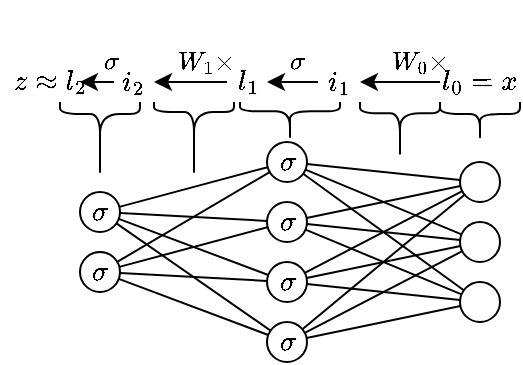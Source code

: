 <mxfile version="10.6.7" type="device"><diagram id="uoQeUuPFBb2AVKBlUqET" name="Page-1"><mxGraphModel dx="296" dy="231" grid="1" gridSize="10" guides="1" tooltips="1" connect="1" arrows="1" fold="1" page="1" pageScale="1" pageWidth="827" pageHeight="1169" math="1" shadow="0"><root><mxCell id="0"/><mxCell id="1" parent="0"/><mxCell id="gcSyU1Vc1Qe4Q_3pIfa_-2" value="`W_0 \times`" style="edgeStyle=orthogonalEdgeStyle;rounded=0;orthogonalLoop=1;jettySize=auto;html=1;exitX=0;exitY=0.5;exitDx=0;exitDy=0;entryX=1;entryY=0.5;entryDx=0;entryDy=0;" parent="1" source="gcSyU1Vc1Qe4Q_3pIfa_-1" target="gcSyU1Vc1Qe4Q_3pIfa_-4" edge="1"><mxGeometry x="-0.502" y="-10" relative="1" as="geometry"><mxPoint x="389.944" y="40.056" as="targetPoint"/><mxPoint as="offset"/></mxGeometry></mxCell><mxCell id="gcSyU1Vc1Qe4Q_3pIfa_-1" value="`l_0=x`&lt;br&gt;" style="text;html=1;strokeColor=none;fillColor=none;align=center;verticalAlign=middle;whiteSpace=wrap;rounded=0;" parent="1" vertex="1"><mxGeometry x="410" y="30" width="40" height="20" as="geometry"/></mxCell><mxCell id="gcSyU1Vc1Qe4Q_3pIfa_-7" value="`\sigma`" style="edgeStyle=orthogonalEdgeStyle;rounded=0;orthogonalLoop=1;jettySize=auto;html=1;entryX=1;entryY=0.5;entryDx=0;entryDy=0;" parent="1" target="gcSyU1Vc1Qe4Q_3pIfa_-6" edge="1"><mxGeometry x="-0.1" y="-10" relative="1" as="geometry"><mxPoint x="349" y="40" as="sourcePoint"/><mxPoint x="329" y="40" as="targetPoint"/><mxPoint as="offset"/></mxGeometry></mxCell><mxCell id="gcSyU1Vc1Qe4Q_3pIfa_-4" value="`i_1`" style="text;html=1;strokeColor=none;fillColor=none;align=center;verticalAlign=middle;whiteSpace=wrap;rounded=0;" parent="1" vertex="1"><mxGeometry x="350" y="30" width="20" height="20" as="geometry"/></mxCell><mxCell id="gcSyU1Vc1Qe4Q_3pIfa_-9" value="`W_1 \times`" style="edgeStyle=orthogonalEdgeStyle;rounded=0;orthogonalLoop=1;jettySize=auto;html=1;" parent="1" source="gcSyU1Vc1Qe4Q_3pIfa_-6" target="gcSyU1Vc1Qe4Q_3pIfa_-8" edge="1"><mxGeometry x="0.08" y="12" relative="1" as="geometry"><mxPoint x="6" y="-22" as="offset"/></mxGeometry></mxCell><mxCell id="gcSyU1Vc1Qe4Q_3pIfa_-6" value="`l_1`" style="text;html=1;strokeColor=none;fillColor=none;align=center;verticalAlign=middle;whiteSpace=wrap;rounded=0;" parent="1" vertex="1"><mxGeometry x="303.5" y="30" width="20" height="20" as="geometry"/></mxCell><mxCell id="gcSyU1Vc1Qe4Q_3pIfa_-8" value="`i_2`" style="text;html=1;strokeColor=none;fillColor=none;align=center;verticalAlign=middle;whiteSpace=wrap;rounded=0;" parent="1" vertex="1"><mxGeometry x="247" y="30" width="20" height="20" as="geometry"/></mxCell><mxCell id="gcSyU1Vc1Qe4Q_3pIfa_-10" value="`\sigma`" style="edgeStyle=orthogonalEdgeStyle;rounded=0;orthogonalLoop=1;jettySize=auto;html=1;exitX=0;exitY=0.5;exitDx=0;exitDy=0;entryX=1;entryY=0.5;entryDx=0;entryDy=0;" parent="1" source="gcSyU1Vc1Qe4Q_3pIfa_-8" target="gcSyU1Vc1Qe4Q_3pIfa_-11" edge="1"><mxGeometry x="-0.69" y="-10" relative="1" as="geometry"><mxPoint x="233.5" y="50" as="sourcePoint"/><mxPoint x="223.5" y="40" as="targetPoint"/><mxPoint as="offset"/></mxGeometry></mxCell><mxCell id="gcSyU1Vc1Qe4Q_3pIfa_-11" value="`z\approx l_2`" style="text;html=1;strokeColor=none;fillColor=none;align=center;verticalAlign=middle;whiteSpace=wrap;rounded=0;" parent="1" vertex="1"><mxGeometry x="200" y="30" width="30" height="20" as="geometry"/></mxCell><mxCell id="gcSyU1Vc1Qe4Q_3pIfa_-19" value="`\sigma`" style="ellipse;whiteSpace=wrap;html=1;aspect=fixed;" parent="1" vertex="1"><mxGeometry x="323.5" y="70" width="20" height="20" as="geometry"/></mxCell><mxCell id="gcSyU1Vc1Qe4Q_3pIfa_-20" value="`\sigma`" style="ellipse;whiteSpace=wrap;html=1;aspect=fixed;" parent="1" vertex="1"><mxGeometry x="323.5" y="100" width="20" height="20" as="geometry"/></mxCell><mxCell id="gcSyU1Vc1Qe4Q_3pIfa_-23" value="`\sigma`" style="ellipse;whiteSpace=wrap;html=1;aspect=fixed;" parent="1" vertex="1"><mxGeometry x="323.5" y="130" width="20" height="20" as="geometry"/></mxCell><mxCell id="gcSyU1Vc1Qe4Q_3pIfa_-24" value="`\sigma`" style="ellipse;whiteSpace=wrap;html=1;aspect=fixed;" parent="1" vertex="1"><mxGeometry x="323.5" y="160" width="20" height="20" as="geometry"/></mxCell><mxCell id="gcSyU1Vc1Qe4Q_3pIfa_-25" value="" style="shape=curlyBracket;whiteSpace=wrap;html=1;rounded=1;size=0.767;direction=north;" parent="1" vertex="1"><mxGeometry x="310" y="50" width="50" height="20" as="geometry"/></mxCell><mxCell id="gcSyU1Vc1Qe4Q_3pIfa_-26" value="" style="ellipse;whiteSpace=wrap;html=1;aspect=fixed;" parent="1" vertex="1"><mxGeometry x="420" y="80" width="20" height="20" as="geometry"/></mxCell><mxCell id="gcSyU1Vc1Qe4Q_3pIfa_-27" value="" style="ellipse;whiteSpace=wrap;html=1;aspect=fixed;" parent="1" vertex="1"><mxGeometry x="420" y="110" width="20" height="20" as="geometry"/></mxCell><mxCell id="gcSyU1Vc1Qe4Q_3pIfa_-28" value="" style="ellipse;whiteSpace=wrap;html=1;aspect=fixed;" parent="1" vertex="1"><mxGeometry x="420" y="140" width="20" height="20" as="geometry"/></mxCell><mxCell id="gcSyU1Vc1Qe4Q_3pIfa_-29" value="" style="endArrow=none;html=1;" parent="1" source="gcSyU1Vc1Qe4Q_3pIfa_-19" target="gcSyU1Vc1Qe4Q_3pIfa_-26" edge="1"><mxGeometry width="50" height="50" relative="1" as="geometry"><mxPoint x="160" y="170" as="sourcePoint"/><mxPoint x="210" y="120" as="targetPoint"/></mxGeometry></mxCell><mxCell id="gcSyU1Vc1Qe4Q_3pIfa_-32" value="" style="endArrow=none;html=1;" parent="1" source="gcSyU1Vc1Qe4Q_3pIfa_-20" target="gcSyU1Vc1Qe4Q_3pIfa_-26" edge="1"><mxGeometry width="50" height="50" relative="1" as="geometry"><mxPoint x="353.434" y="91.151" as="sourcePoint"/><mxPoint x="430" y="100" as="targetPoint"/></mxGeometry></mxCell><mxCell id="gcSyU1Vc1Qe4Q_3pIfa_-33" value="" style="endArrow=none;html=1;" parent="1" source="gcSyU1Vc1Qe4Q_3pIfa_-23" target="gcSyU1Vc1Qe4Q_3pIfa_-26" edge="1"><mxGeometry width="50" height="50" relative="1" as="geometry"><mxPoint x="363.434" y="101.151" as="sourcePoint"/><mxPoint x="440" y="110" as="targetPoint"/></mxGeometry></mxCell><mxCell id="gcSyU1Vc1Qe4Q_3pIfa_-34" value="" style="endArrow=none;html=1;" parent="1" source="gcSyU1Vc1Qe4Q_3pIfa_-24" target="gcSyU1Vc1Qe4Q_3pIfa_-26" edge="1"><mxGeometry width="50" height="50" relative="1" as="geometry"><mxPoint x="373.434" y="111.151" as="sourcePoint"/><mxPoint x="450" y="120" as="targetPoint"/></mxGeometry></mxCell><mxCell id="gcSyU1Vc1Qe4Q_3pIfa_-35" value="" style="endArrow=none;html=1;" parent="1" source="gcSyU1Vc1Qe4Q_3pIfa_-19" target="gcSyU1Vc1Qe4Q_3pIfa_-27" edge="1"><mxGeometry width="50" height="50" relative="1" as="geometry"><mxPoint x="344" y="90" as="sourcePoint"/><mxPoint x="420" y="120" as="targetPoint"/></mxGeometry></mxCell><mxCell id="gcSyU1Vc1Qe4Q_3pIfa_-36" value="" style="endArrow=none;html=1;" parent="1" source="gcSyU1Vc1Qe4Q_3pIfa_-20" target="gcSyU1Vc1Qe4Q_3pIfa_-27" edge="1"><mxGeometry width="50" height="50" relative="1" as="geometry"><mxPoint x="340" y="110" as="sourcePoint"/><mxPoint x="420" y="120" as="targetPoint"/></mxGeometry></mxCell><mxCell id="gcSyU1Vc1Qe4Q_3pIfa_-37" value="" style="endArrow=none;html=1;" parent="1" source="gcSyU1Vc1Qe4Q_3pIfa_-23" target="gcSyU1Vc1Qe4Q_3pIfa_-27" edge="1"><mxGeometry width="50" height="50" relative="1" as="geometry"><mxPoint x="340" y="140" as="sourcePoint"/><mxPoint x="420" y="120" as="targetPoint"/></mxGeometry></mxCell><mxCell id="gcSyU1Vc1Qe4Q_3pIfa_-38" value="" style="endArrow=none;html=1;" parent="1" source="gcSyU1Vc1Qe4Q_3pIfa_-24" target="gcSyU1Vc1Qe4Q_3pIfa_-27" edge="1"><mxGeometry width="50" height="50" relative="1" as="geometry"><mxPoint x="350.667" y="194.5" as="sourcePoint"/><mxPoint x="420" y="120" as="targetPoint"/></mxGeometry></mxCell><mxCell id="gcSyU1Vc1Qe4Q_3pIfa_-39" value="" style="endArrow=none;html=1;" parent="1" source="gcSyU1Vc1Qe4Q_3pIfa_-24" target="gcSyU1Vc1Qe4Q_3pIfa_-28" edge="1"><mxGeometry width="50" height="50" relative="1" as="geometry"><mxPoint x="210" y="200" as="sourcePoint"/><mxPoint x="260" y="150" as="targetPoint"/></mxGeometry></mxCell><mxCell id="gcSyU1Vc1Qe4Q_3pIfa_-40" value="" style="endArrow=none;html=1;" parent="1" source="gcSyU1Vc1Qe4Q_3pIfa_-23" target="gcSyU1Vc1Qe4Q_3pIfa_-28" edge="1"><mxGeometry width="50" height="50" relative="1" as="geometry"><mxPoint x="353.298" y="178.003" as="sourcePoint"/><mxPoint x="430.209" y="162.033" as="targetPoint"/></mxGeometry></mxCell><mxCell id="gcSyU1Vc1Qe4Q_3pIfa_-41" value="" style="endArrow=none;html=1;" parent="1" source="gcSyU1Vc1Qe4Q_3pIfa_-20" target="gcSyU1Vc1Qe4Q_3pIfa_-28" edge="1"><mxGeometry width="50" height="50" relative="1" as="geometry"><mxPoint x="363.298" y="188.003" as="sourcePoint"/><mxPoint x="440.209" y="172.033" as="targetPoint"/></mxGeometry></mxCell><mxCell id="gcSyU1Vc1Qe4Q_3pIfa_-42" value="" style="endArrow=none;html=1;" parent="1" source="gcSyU1Vc1Qe4Q_3pIfa_-19" target="gcSyU1Vc1Qe4Q_3pIfa_-28" edge="1"><mxGeometry width="50" height="50" relative="1" as="geometry"><mxPoint x="373.298" y="198.003" as="sourcePoint"/><mxPoint x="450.209" y="182.033" as="targetPoint"/></mxGeometry></mxCell><mxCell id="gcSyU1Vc1Qe4Q_3pIfa_-43" value="" style="shape=curlyBracket;whiteSpace=wrap;html=1;rounded=1;size=0.7;direction=north;" parent="1" vertex="1"><mxGeometry x="410" y="50" width="40" height="20" as="geometry"/></mxCell><mxCell id="gcSyU1Vc1Qe4Q_3pIfa_-45" value="" style="shape=curlyBracket;whiteSpace=wrap;html=1;rounded=1;size=0.811;direction=north;" parent="1" vertex="1"><mxGeometry x="370" y="50" width="40" height="30" as="geometry"/></mxCell><mxCell id="gcSyU1Vc1Qe4Q_3pIfa_-46" value="`\sigma`" style="ellipse;whiteSpace=wrap;html=1;aspect=fixed;" parent="1" vertex="1"><mxGeometry x="230" y="95" width="20" height="20" as="geometry"/></mxCell><mxCell id="gcSyU1Vc1Qe4Q_3pIfa_-47" value="`\sigma`" style="ellipse;whiteSpace=wrap;html=1;aspect=fixed;" parent="1" vertex="1"><mxGeometry x="230" y="125" width="20" height="20" as="geometry"/></mxCell><mxCell id="gcSyU1Vc1Qe4Q_3pIfa_-48" value="" style="endArrow=none;html=1;" parent="1" source="gcSyU1Vc1Qe4Q_3pIfa_-46" target="gcSyU1Vc1Qe4Q_3pIfa_-19" edge="1"><mxGeometry width="50" height="50" relative="1" as="geometry"><mxPoint x="353.45" y="90.999" as="sourcePoint"/><mxPoint x="430.053" y="98.967" as="targetPoint"/></mxGeometry></mxCell><mxCell id="gcSyU1Vc1Qe4Q_3pIfa_-49" value="" style="endArrow=none;html=1;" parent="1" source="gcSyU1Vc1Qe4Q_3pIfa_-19" target="gcSyU1Vc1Qe4Q_3pIfa_-47" edge="1"><mxGeometry width="50" height="50" relative="1" as="geometry"><mxPoint x="363.45" y="100.999" as="sourcePoint"/><mxPoint x="440.053" y="108.967" as="targetPoint"/></mxGeometry></mxCell><mxCell id="gcSyU1Vc1Qe4Q_3pIfa_-50" value="" style="endArrow=none;html=1;" parent="1" source="gcSyU1Vc1Qe4Q_3pIfa_-46" target="gcSyU1Vc1Qe4Q_3pIfa_-20" edge="1"><mxGeometry width="50" height="50" relative="1" as="geometry"><mxPoint x="373.45" y="110.999" as="sourcePoint"/><mxPoint x="450.053" y="118.967" as="targetPoint"/></mxGeometry></mxCell><mxCell id="gcSyU1Vc1Qe4Q_3pIfa_-51" value="" style="endArrow=none;html=1;" parent="1" source="gcSyU1Vc1Qe4Q_3pIfa_-47" target="gcSyU1Vc1Qe4Q_3pIfa_-20" edge="1"><mxGeometry width="50" height="50" relative="1" as="geometry"><mxPoint x="383.45" y="120.999" as="sourcePoint"/><mxPoint x="460.053" y="128.967" as="targetPoint"/></mxGeometry></mxCell><mxCell id="gcSyU1Vc1Qe4Q_3pIfa_-52" value="" style="endArrow=none;html=1;" parent="1" source="gcSyU1Vc1Qe4Q_3pIfa_-47" target="gcSyU1Vc1Qe4Q_3pIfa_-23" edge="1"><mxGeometry width="50" height="50" relative="1" as="geometry"><mxPoint x="393.45" y="130.999" as="sourcePoint"/><mxPoint x="470.053" y="138.967" as="targetPoint"/></mxGeometry></mxCell><mxCell id="gcSyU1Vc1Qe4Q_3pIfa_-53" value="" style="endArrow=none;html=1;" parent="1" source="gcSyU1Vc1Qe4Q_3pIfa_-46" target="gcSyU1Vc1Qe4Q_3pIfa_-23" edge="1"><mxGeometry width="50" height="50" relative="1" as="geometry"><mxPoint x="403.45" y="140.999" as="sourcePoint"/><mxPoint x="480.053" y="148.967" as="targetPoint"/></mxGeometry></mxCell><mxCell id="gcSyU1Vc1Qe4Q_3pIfa_-54" value="" style="endArrow=none;html=1;" parent="1" source="gcSyU1Vc1Qe4Q_3pIfa_-46" target="gcSyU1Vc1Qe4Q_3pIfa_-24" edge="1"><mxGeometry width="50" height="50" relative="1" as="geometry"><mxPoint x="413.45" y="150.999" as="sourcePoint"/><mxPoint x="490.053" y="158.967" as="targetPoint"/></mxGeometry></mxCell><mxCell id="gcSyU1Vc1Qe4Q_3pIfa_-55" value="" style="endArrow=none;html=1;" parent="1" source="gcSyU1Vc1Qe4Q_3pIfa_-47" target="gcSyU1Vc1Qe4Q_3pIfa_-24" edge="1"><mxGeometry width="50" height="50" relative="1" as="geometry"><mxPoint x="423.45" y="160.999" as="sourcePoint"/><mxPoint x="500.053" y="168.967" as="targetPoint"/></mxGeometry></mxCell><mxCell id="gcSyU1Vc1Qe4Q_3pIfa_-56" value="" style="shape=curlyBracket;whiteSpace=wrap;html=1;rounded=1;size=0.85;direction=north;" parent="1" vertex="1"><mxGeometry x="220" y="50" width="40" height="40" as="geometry"/></mxCell><mxCell id="gcSyU1Vc1Qe4Q_3pIfa_-57" value="" style="shape=curlyBracket;whiteSpace=wrap;html=1;rounded=1;size=0.875;direction=north;" parent="1" vertex="1"><mxGeometry x="267" y="50" width="40" height="40" as="geometry"/></mxCell></root></mxGraphModel></diagram><diagram id="v0b3fPaYTlM9OpTL8P5M" name="Page-2"><mxGraphModel dx="465" dy="280" grid="0" gridSize="10" guides="1" tooltips="1" connect="1" arrows="1" fold="1" page="1" pageScale="1" pageWidth="827" pageHeight="1169" math="1" shadow="0"><root><mxCell id="V7PLTpo0cL8K3MOxP0Xx-0"/><mxCell id="V7PLTpo0cL8K3MOxP0Xx-1" parent="V7PLTpo0cL8K3MOxP0Xx-0"/><mxCell id="uTIuKUkJY9EaMpwa7-d8-0" value="`W_0 \times`" style="edgeStyle=orthogonalEdgeStyle;rounded=0;orthogonalLoop=1;jettySize=auto;html=1;exitX=0;exitY=0.5;exitDx=0;exitDy=0;entryX=1;entryY=0.5;entryDx=0;entryDy=0;" edge="1" parent="V7PLTpo0cL8K3MOxP0Xx-1" source="uTIuKUkJY9EaMpwa7-d8-1" target="uTIuKUkJY9EaMpwa7-d8-3"><mxGeometry x="-0.009" y="10" relative="1" as="geometry"><mxPoint x="229.944" y="40.056" as="targetPoint"/><mxPoint as="offset"/></mxGeometry></mxCell><mxCell id="uTIuKUkJY9EaMpwa7-d8-1" value="`l_0=x`&lt;br&gt;" style="text;html=1;strokeColor=none;fillColor=none;align=center;verticalAlign=middle;whiteSpace=wrap;rounded=0;" vertex="1" parent="V7PLTpo0cL8K3MOxP0Xx-1"><mxGeometry x="250" y="30" width="40" height="20" as="geometry"/></mxCell><mxCell id="uTIuKUkJY9EaMpwa7-d8-2" value="`\sigma`" style="edgeStyle=orthogonalEdgeStyle;rounded=0;orthogonalLoop=1;jettySize=auto;html=1;entryX=1;entryY=0.5;entryDx=0;entryDy=0;" edge="1" parent="V7PLTpo0cL8K3MOxP0Xx-1" target="uTIuKUkJY9EaMpwa7-d8-5"><mxGeometry x="-0.291" y="10" relative="1" as="geometry"><mxPoint x="189" y="40" as="sourcePoint"/><mxPoint x="169" y="40" as="targetPoint"/><mxPoint as="offset"/></mxGeometry></mxCell><mxCell id="uTIuKUkJY9EaMpwa7-d8-3" value="`i_1`" style="text;html=1;strokeColor=none;fillColor=none;align=center;verticalAlign=middle;whiteSpace=wrap;rounded=0;" vertex="1" parent="V7PLTpo0cL8K3MOxP0Xx-1"><mxGeometry x="190" y="30" width="20" height="20" as="geometry"/></mxCell><mxCell id="uTIuKUkJY9EaMpwa7-d8-4" value="`W_1 \times`" style="edgeStyle=orthogonalEdgeStyle;rounded=0;orthogonalLoop=1;jettySize=auto;html=1;" edge="1" parent="V7PLTpo0cL8K3MOxP0Xx-1" source="uTIuKUkJY9EaMpwa7-d8-5" target="uTIuKUkJY9EaMpwa7-d8-6"><mxGeometry x="0.076" y="-10" relative="1" as="geometry"><mxPoint x="3" y="20" as="offset"/></mxGeometry></mxCell><mxCell id="uTIuKUkJY9EaMpwa7-d8-5" value="`l_1`" style="text;html=1;strokeColor=none;fillColor=none;align=center;verticalAlign=middle;whiteSpace=wrap;rounded=0;" vertex="1" parent="V7PLTpo0cL8K3MOxP0Xx-1"><mxGeometry x="143.5" y="30" width="20" height="20" as="geometry"/></mxCell><mxCell id="uTIuKUkJY9EaMpwa7-d8-6" value="`i_2`" style="text;html=1;strokeColor=none;fillColor=none;align=center;verticalAlign=middle;whiteSpace=wrap;rounded=0;" vertex="1" parent="V7PLTpo0cL8K3MOxP0Xx-1"><mxGeometry x="87" y="30" width="20" height="20" as="geometry"/></mxCell><mxCell id="uTIuKUkJY9EaMpwa7-d8-7" value="`\sigma`" style="edgeStyle=orthogonalEdgeStyle;rounded=0;orthogonalLoop=1;jettySize=auto;html=1;exitX=0;exitY=0.5;exitDx=0;exitDy=0;entryX=1;entryY=0.5;entryDx=0;entryDy=0;" edge="1" parent="V7PLTpo0cL8K3MOxP0Xx-1" source="uTIuKUkJY9EaMpwa7-d8-6" target="uTIuKUkJY9EaMpwa7-d8-8"><mxGeometry x="-0.189" y="10" relative="1" as="geometry"><mxPoint x="73.5" y="50" as="sourcePoint"/><mxPoint x="63.5" y="40" as="targetPoint"/><mxPoint as="offset"/></mxGeometry></mxCell><mxCell id="uTIuKUkJY9EaMpwa7-d8-10" value="" style="edgeStyle=orthogonalEdgeStyle;rounded=0;orthogonalLoop=1;jettySize=auto;html=1;strokeColor=#007FFF;" edge="1" parent="V7PLTpo0cL8K3MOxP0Xx-1" source="uTIuKUkJY9EaMpwa7-d8-8" target="uTIuKUkJY9EaMpwa7-d8-9"><mxGeometry relative="1" as="geometry"/></mxCell><mxCell id="uTIuKUkJY9EaMpwa7-d8-8" value="`z\approx l_2`" style="text;html=1;strokeColor=none;fillColor=none;align=center;verticalAlign=middle;whiteSpace=wrap;rounded=0;" vertex="1" parent="V7PLTpo0cL8K3MOxP0Xx-1"><mxGeometry x="40" y="30" width="30" height="20" as="geometry"/></mxCell><mxCell id="uTIuKUkJY9EaMpwa7-d8-12" value="" style="edgeStyle=orthogonalEdgeStyle;rounded=0;orthogonalLoop=1;jettySize=auto;html=1;strokeColor=#007FFF;" edge="1" parent="V7PLTpo0cL8K3MOxP0Xx-1" source="uTIuKUkJY9EaMpwa7-d8-9" target="uTIuKUkJY9EaMpwa7-d8-11"><mxGeometry relative="1" as="geometry"/></mxCell><mxCell id="uTIuKUkJY9EaMpwa7-d8-9" value="`\epsilon_{l_2}`" style="text;html=1;strokeColor=none;fillColor=none;align=center;verticalAlign=middle;whiteSpace=wrap;rounded=0;" vertex="1" parent="V7PLTpo0cL8K3MOxP0Xx-1"><mxGeometry x="40" y="100" width="30" height="20" as="geometry"/></mxCell><mxCell id="uTIuKUkJY9EaMpwa7-d8-17" value="" style="edgeStyle=orthogonalEdgeStyle;rounded=0;orthogonalLoop=1;jettySize=auto;html=1;strokeColor=#007FFF;" edge="1" parent="V7PLTpo0cL8K3MOxP0Xx-1" source="uTIuKUkJY9EaMpwa7-d8-11" target="uTIuKUkJY9EaMpwa7-d8-16"><mxGeometry relative="1" as="geometry"/></mxCell><mxCell id="uTIuKUkJY9EaMpwa7-d8-11" value="`\Delta_{i_2}`" style="text;html=1;strokeColor=none;fillColor=none;align=center;verticalAlign=middle;whiteSpace=wrap;rounded=0;" vertex="1" parent="V7PLTpo0cL8K3MOxP0Xx-1"><mxGeometry x="92" y="100" width="30" height="20" as="geometry"/></mxCell><mxCell id="uTIuKUkJY9EaMpwa7-d8-16" value="`\epsilon_{l_1}`" style="text;html=1;strokeColor=none;fillColor=none;align=center;verticalAlign=middle;whiteSpace=wrap;rounded=0;" vertex="1" parent="V7PLTpo0cL8K3MOxP0Xx-1"><mxGeometry x="138.5" y="100" width="30" height="20" as="geometry"/></mxCell><mxCell id="uTIuKUkJY9EaMpwa7-d8-15" value="" style="endArrow=classic;html=1;fillColor=#f8cecc;strokeColor=#FF0000;" edge="1" parent="V7PLTpo0cL8K3MOxP0Xx-1" target="uTIuKUkJY9EaMpwa7-d8-16"><mxGeometry width="50" height="50" relative="1" as="geometry"><mxPoint x="130" y="60" as="sourcePoint"/><mxPoint x="140" y="70" as="targetPoint"/></mxGeometry></mxCell><mxCell id="uTIuKUkJY9EaMpwa7-d8-19" value="`\Delta_{i_1}`" style="text;html=1;strokeColor=none;fillColor=none;align=center;verticalAlign=middle;whiteSpace=wrap;rounded=0;" vertex="1" parent="V7PLTpo0cL8K3MOxP0Xx-1"><mxGeometry x="185" y="100" width="30" height="20" as="geometry"/></mxCell><mxCell id="uTIuKUkJY9EaMpwa7-d8-22" value="" style="edgeStyle=orthogonalEdgeStyle;rounded=0;orthogonalLoop=1;jettySize=auto;html=1;strokeColor=#007FFF;" edge="1" parent="V7PLTpo0cL8K3MOxP0Xx-1" target="uTIuKUkJY9EaMpwa7-d8-19" source="uTIuKUkJY9EaMpwa7-d8-16"><mxGeometry relative="1" as="geometry"><mxPoint x="219.5" y="110" as="sourcePoint"/><mxPoint x="236" y="110" as="targetPoint"/></mxGeometry></mxCell><mxCell id="uTIuKUkJY9EaMpwa7-d8-38" style="rounded=0;orthogonalLoop=1;jettySize=auto;html=1;fillColor=#f8cecc;strokeColor=#FF0000;" edge="1" parent="V7PLTpo0cL8K3MOxP0Xx-1" source="uTIuKUkJY9EaMpwa7-d8-11"><mxGeometry relative="1" as="geometry"><mxPoint x="120" y="60" as="targetPoint"/><mxPoint x="99.429" y="70" as="sourcePoint"/></mxGeometry></mxCell><mxCell id="uTIuKUkJY9EaMpwa7-d8-39" value="" style="curved=1;endArrow=classic;html=1;exitX=0.5;exitY=1;exitDx=0;exitDy=0;fillColor=#f8cecc;strokeColor=#FF0000;" edge="1" parent="V7PLTpo0cL8K3MOxP0Xx-1" source="uTIuKUkJY9EaMpwa7-d8-5"><mxGeometry width="50" height="50" relative="1" as="geometry"><mxPoint x="146" y="50" as="sourcePoint"/><mxPoint x="110" y="50" as="targetPoint"/><Array as="points"><mxPoint x="160" y="90"/><mxPoint x="80" y="80"/></Array></mxGeometry></mxCell><mxCell id="uTIuKUkJY9EaMpwa7-d8-41" style="rounded=0;orthogonalLoop=1;jettySize=auto;html=1;fillColor=#f8cecc;strokeColor=#FF0000;exitX=0.5;exitY=0;exitDx=0;exitDy=0;" edge="1" parent="V7PLTpo0cL8K3MOxP0Xx-1" source="uTIuKUkJY9EaMpwa7-d8-19"><mxGeometry relative="1" as="geometry"><mxPoint x="217" y="61" as="targetPoint"/><mxPoint x="206.6" y="101" as="sourcePoint"/></mxGeometry></mxCell><mxCell id="uTIuKUkJY9EaMpwa7-d8-42" value="" style="curved=1;endArrow=classic;html=1;exitX=0.25;exitY=1;exitDx=0;exitDy=0;fillColor=#f8cecc;strokeColor=#FF0000;entryX=0.943;entryY=1;entryDx=0;entryDy=0;entryPerimeter=0;" edge="1" parent="V7PLTpo0cL8K3MOxP0Xx-1" source="uTIuKUkJY9EaMpwa7-d8-1" target="uTIuKUkJY9EaMpwa7-d8-3"><mxGeometry width="50" height="50" relative="1" as="geometry"><mxPoint x="245.381" y="51" as="sourcePoint"/><mxPoint x="207" y="51" as="targetPoint"/><Array as="points"><mxPoint x="260" y="90"/><mxPoint x="177" y="70"/></Array></mxGeometry></mxCell></root></mxGraphModel></diagram></mxfile>